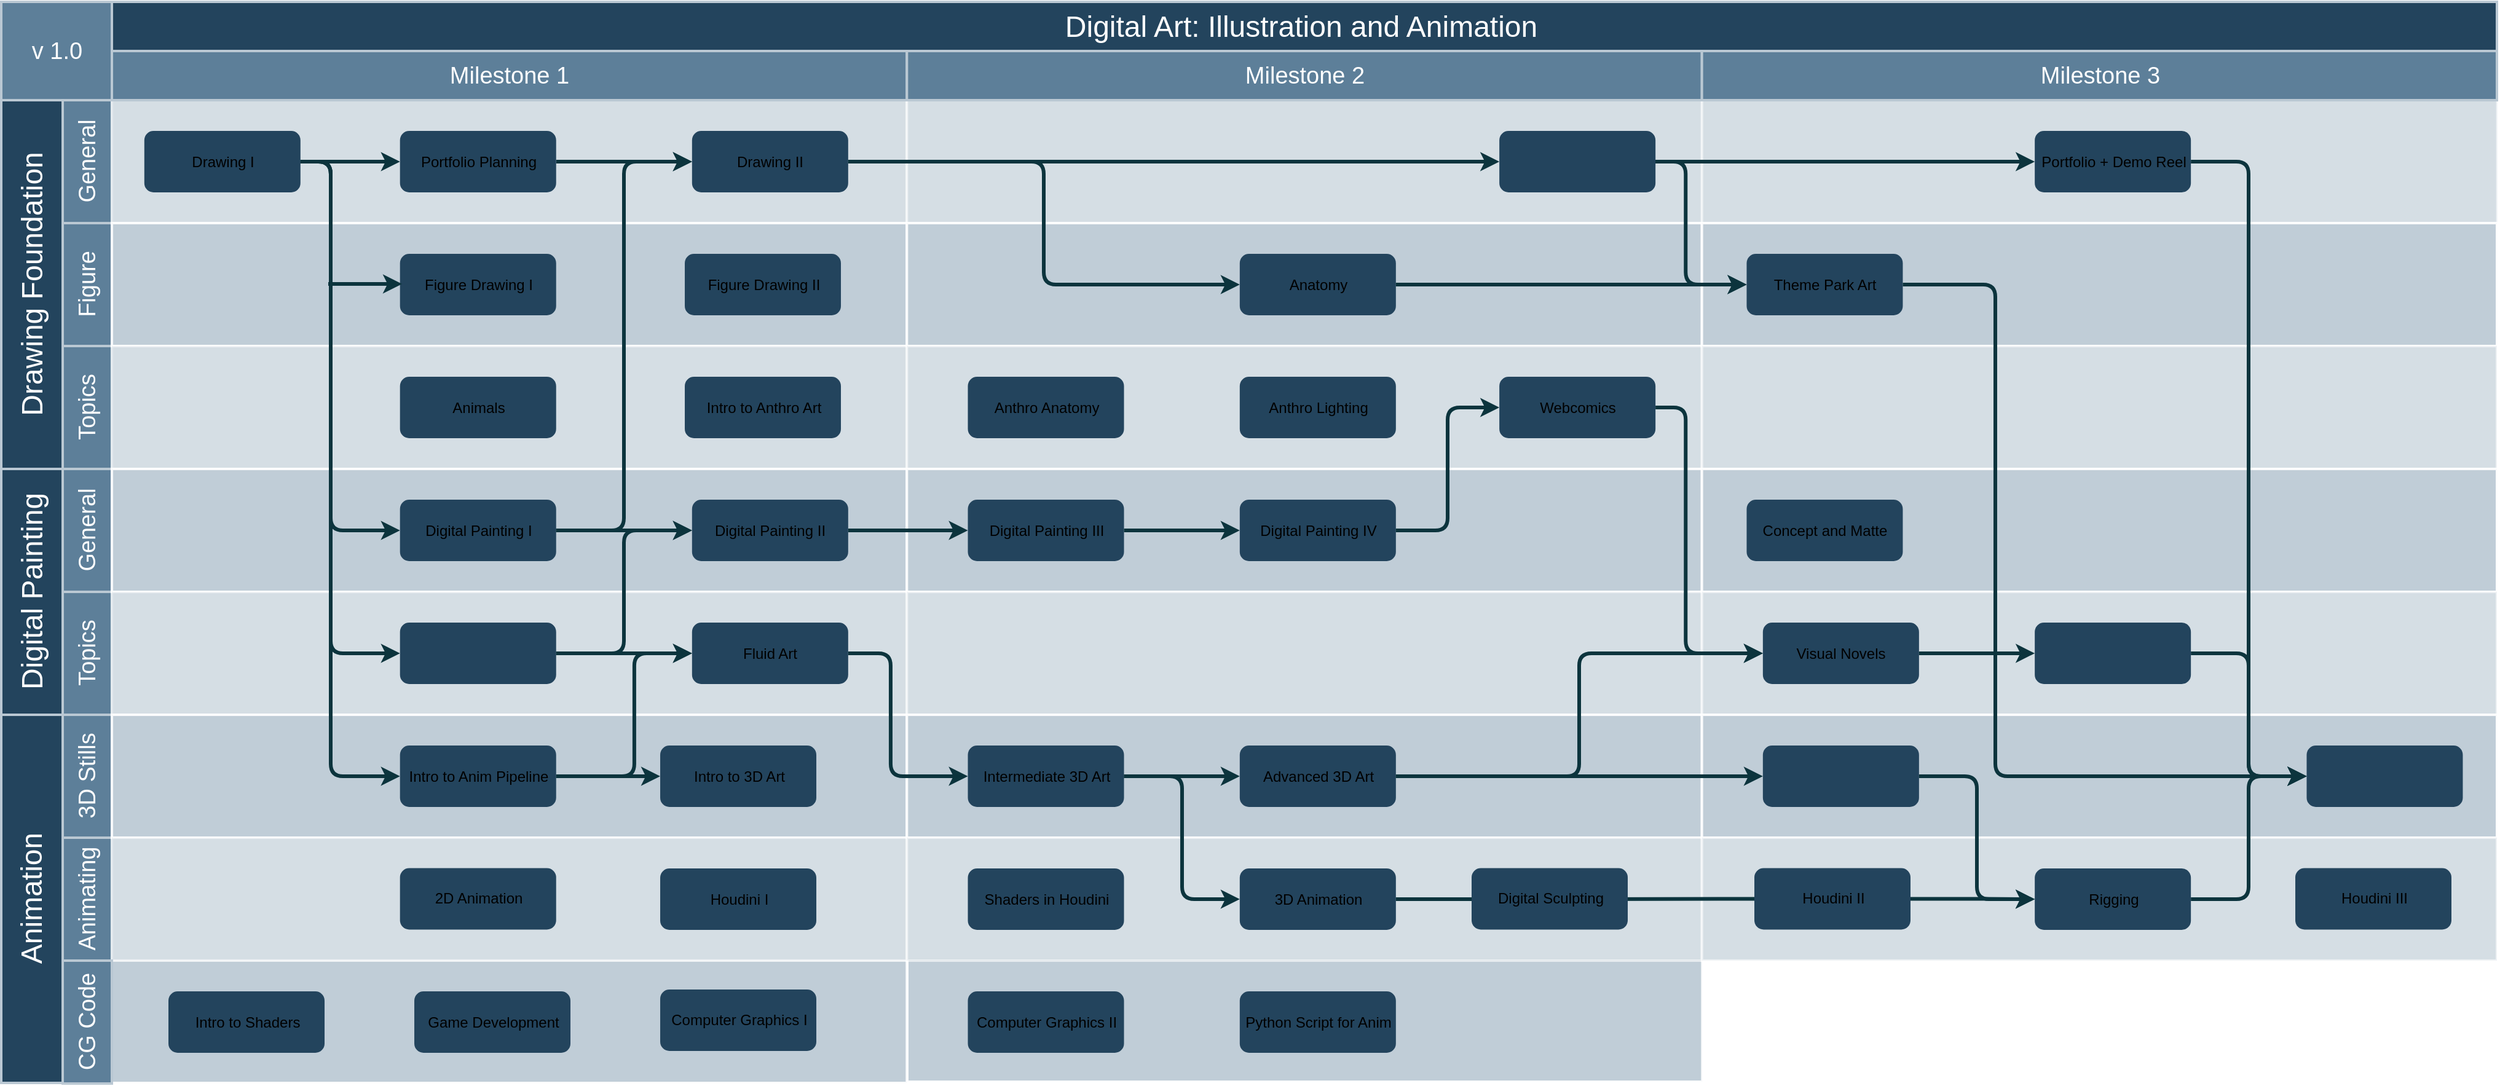 <mxfile version="21.0.6" type="github">
  <diagram id="6a731a19-8d31-9384-78a2-239565b7b9f0" name="Page-1">
    <mxGraphModel dx="793" dy="284" grid="1" gridSize="10" guides="1" tooltips="1" connect="1" arrows="1" fold="1" page="1" pageScale="1" pageWidth="1169" pageHeight="827" background="none" math="0" shadow="0">
      <root>
        <mxCell id="0" />
        <mxCell id="1" parent="0" />
        <mxCell id="CUlQ0DefaD_lUuv8uN2p-166" value="" style="strokeColor=#FFFFFF;fillColor=#BAC8D3;fontSize=18;strokeWidth=2;fontFamily=Helvetica;html=1;opacity=90;" vertex="1" parent="1">
          <mxGeometry x="891" y="1629" width="646.667" height="100" as="geometry" />
        </mxCell>
        <mxCell id="CUlQ0DefaD_lUuv8uN2p-161" value="" style="strokeColor=#FFFFFF;fillColor=#BAC8D3;fontSize=18;strokeWidth=2;fontFamily=Helvetica;html=1;opacity=90;" vertex="1" parent="1">
          <mxGeometry x="244" y="1630" width="646.667" height="100" as="geometry" />
        </mxCell>
        <mxCell id="56" value="Digital Art: Illustration and Animation" style="strokeColor=#BAC8D3;fillColor=#23445D;fontSize=24;strokeWidth=2;fontFamily=Helvetica;html=1;fontColor=#FFFFFF;fontStyle=0;spacingBottom=8;spacingRight=0;spacingLeft=83;" parent="1" vertex="1">
          <mxGeometry x="154" y="850.5" width="2030" height="49.5" as="geometry" />
        </mxCell>
        <mxCell id="57" value="Drawing Foundation" style="strokeColor=#BAC8D3;fillColor=#23445D;fontSize=24;strokeWidth=2;horizontal=0;fontFamily=Helvetica;html=1;fontColor=#FFFFFF;fontStyle=0" parent="1" vertex="1">
          <mxGeometry x="154" y="930.5" width="50" height="300" as="geometry" />
        </mxCell>
        <mxCell id="58" value="General" style="strokeColor=#BAC8D3;fillColor=#5d7f99;fontSize=19;strokeWidth=2;horizontal=0;fontFamily=Helvetica;html=1;labelBackgroundColor=none;fontColor=#FFFFFF;" parent="1" vertex="1">
          <mxGeometry x="204" y="930.5" width="40" height="100" as="geometry" />
        </mxCell>
        <mxCell id="59" value="v 1.0" style="strokeColor=#BAC8D3;fillColor=#5d7f99;fontSize=19;strokeWidth=2;fontFamily=Helvetica;html=1;labelBackgroundColor=none;fontColor=#FFFFFF;" parent="1" vertex="1">
          <mxGeometry x="154" y="850.5" width="90" height="80" as="geometry" />
        </mxCell>
        <mxCell id="60" value="Figure" style="strokeColor=#BAC8D3;fillColor=#5d7f99;fontSize=19;strokeWidth=2;horizontal=0;fontFamily=Helvetica;html=1;labelBackgroundColor=none;fontColor=#FFFFFF;" parent="1" vertex="1">
          <mxGeometry x="204" y="1030.5" width="40" height="100" as="geometry" />
        </mxCell>
        <mxCell id="61" value="Topics" style="strokeColor=#BAC8D3;fillColor=#5d7f99;fontSize=19;strokeWidth=2;horizontal=0;fontFamily=Helvetica;html=1;labelBackgroundColor=none;fontColor=#FFFFFF;" parent="1" vertex="1">
          <mxGeometry x="204" y="1130.5" width="40" height="100" as="geometry" />
        </mxCell>
        <mxCell id="62" value="Topics" style="strokeColor=#BAC8D3;fillColor=#5d7f99;fontSize=19;strokeWidth=2;horizontal=0;fontFamily=Helvetica;html=1;labelBackgroundColor=none;fontColor=#FFFFFF;" parent="1" vertex="1">
          <mxGeometry x="204" y="1330.5" width="40" height="100" as="geometry" />
        </mxCell>
        <mxCell id="63" value="General" style="strokeColor=#BAC8D3;fillColor=#5d7f99;fontSize=19;strokeWidth=2;horizontal=0;fontFamily=Helvetica;html=1;labelBackgroundColor=none;fontColor=#FFFFFF;" parent="1" vertex="1">
          <mxGeometry x="204" y="1230.5" width="40" height="100" as="geometry" />
        </mxCell>
        <mxCell id="64" value="Digital Painting" style="strokeColor=#BAC8D3;fillColor=#23445D;fontSize=24;strokeWidth=2;horizontal=0;fontFamily=Helvetica;html=1;fontColor=#FFFFFF;fontStyle=0" parent="1" vertex="1">
          <mxGeometry x="154" y="1230.5" width="50" height="200" as="geometry" />
        </mxCell>
        <mxCell id="65" value="Animating" style="strokeColor=#BAC8D3;fillColor=#5d7f99;fontSize=19;strokeWidth=2;horizontal=0;fontFamily=Helvetica;html=1;labelBackgroundColor=none;fontColor=#FFFFFF;" parent="1" vertex="1">
          <mxGeometry x="204" y="1530.5" width="40" height="100" as="geometry" />
        </mxCell>
        <mxCell id="66" value="3D Stills" style="strokeColor=#BAC8D3;fillColor=#5d7f99;fontSize=19;strokeWidth=2;horizontal=0;fontFamily=Helvetica;html=1;labelBackgroundColor=none;fontColor=#FFFFFF;" parent="1" vertex="1">
          <mxGeometry x="204" y="1430.5" width="40" height="100" as="geometry" />
        </mxCell>
        <mxCell id="67" value="Animation" style="strokeColor=#BAC8D3;fillColor=#23445D;fontSize=24;strokeWidth=2;horizontal=0;fontFamily=Helvetica;html=1;fontColor=#FFFFFF;fontStyle=0" parent="1" vertex="1">
          <mxGeometry x="154" y="1430.5" width="50" height="299.5" as="geometry" />
        </mxCell>
        <mxCell id="68" value="" style="strokeColor=#FFFFFF;fillColor=#BAC8D3;fontSize=18;strokeWidth=2;fontFamily=Helvetica;html=1;opacity=60;" parent="1" vertex="1">
          <mxGeometry x="244" y="930.5" width="646.667" height="100" as="geometry" />
        </mxCell>
        <mxCell id="69" value="" style="strokeColor=#FFFFFF;fillColor=#BAC8D3;fontSize=18;strokeWidth=2;fontFamily=Helvetica;html=1;opacity=90;" parent="1" vertex="1">
          <mxGeometry x="244" y="1030.5" width="646.667" height="100" as="geometry" />
        </mxCell>
        <mxCell id="70" value="" style="strokeColor=#FFFFFF;fillColor=#BAC8D3;fontSize=18;strokeWidth=2;fontFamily=Helvetica;html=1;opacity=60;" parent="1" vertex="1">
          <mxGeometry x="244" y="1130.5" width="646.667" height="100" as="geometry" />
        </mxCell>
        <mxCell id="71" value="" style="strokeColor=#FFFFFF;fillColor=#BAC8D3;fontSize=18;strokeWidth=2;fontFamily=Helvetica;html=1;opacity=90;" parent="1" vertex="1">
          <mxGeometry x="244" y="1230.5" width="646.667" height="100" as="geometry" />
        </mxCell>
        <mxCell id="72" value="" style="strokeColor=#FFFFFF;fillColor=#BAC8D3;fontSize=18;strokeWidth=2;fontFamily=Helvetica;html=1;opacity=60;" parent="1" vertex="1">
          <mxGeometry x="244" y="1330.5" width="646.667" height="100" as="geometry" />
        </mxCell>
        <mxCell id="73" value="" style="strokeColor=#FFFFFF;fillColor=#BAC8D3;fontSize=18;strokeWidth=2;fontFamily=Helvetica;html=1;opacity=90;" parent="1" vertex="1">
          <mxGeometry x="244" y="1430.5" width="646.667" height="100" as="geometry" />
        </mxCell>
        <mxCell id="74" value="" style="strokeColor=#FFFFFF;fillColor=#BAC8D3;fontSize=18;strokeWidth=2;fontFamily=Helvetica;html=1;opacity=60;" parent="1" vertex="1">
          <mxGeometry x="244" y="1530.5" width="646.667" height="100" as="geometry" />
        </mxCell>
        <mxCell id="75" value="" style="strokeColor=#FFFFFF;fillColor=#BAC8D3;fontSize=18;strokeWidth=2;fontFamily=Helvetica;html=1;opacity=60;" parent="1" vertex="1">
          <mxGeometry x="890.667" y="930.5" width="647" height="100" as="geometry" />
        </mxCell>
        <mxCell id="76" value="" style="strokeColor=#FFFFFF;fillColor=#BAC8D3;fontSize=18;strokeWidth=2;fontFamily=Helvetica;html=1;opacity=90;" parent="1" vertex="1">
          <mxGeometry x="890.667" y="1030.5" width="646.667" height="100" as="geometry" />
        </mxCell>
        <mxCell id="77" value="" style="strokeColor=#FFFFFF;fillColor=#BAC8D3;fontSize=18;strokeWidth=2;fontFamily=Helvetica;html=1;opacity=60;" parent="1" vertex="1">
          <mxGeometry x="890.667" y="1130.5" width="646.667" height="100" as="geometry" />
        </mxCell>
        <mxCell id="78" value="" style="strokeColor=#FFFFFF;fillColor=#BAC8D3;fontSize=18;strokeWidth=2;fontFamily=Helvetica;html=1;opacity=90;" parent="1" vertex="1">
          <mxGeometry x="890.667" y="1230.5" width="646.667" height="100" as="geometry" />
        </mxCell>
        <mxCell id="79" value="" style="strokeColor=#FFFFFF;fillColor=#BAC8D3;fontSize=18;strokeWidth=2;fontFamily=Helvetica;html=1;opacity=60;" parent="1" vertex="1">
          <mxGeometry x="890.667" y="1330.5" width="646.667" height="100" as="geometry" />
        </mxCell>
        <mxCell id="80" value="" style="strokeColor=#FFFFFF;fillColor=#BAC8D3;fontSize=18;strokeWidth=2;fontFamily=Helvetica;html=1;opacity=90;" parent="1" vertex="1">
          <mxGeometry x="890.667" y="1430.5" width="646.667" height="100" as="geometry" />
        </mxCell>
        <mxCell id="81" value="" style="strokeColor=#FFFFFF;fillColor=#BAC8D3;fontSize=18;strokeWidth=2;fontFamily=Helvetica;html=1;opacity=60;fontStyle=4" parent="1" vertex="1">
          <mxGeometry x="890.667" y="1530.5" width="646.667" height="100" as="geometry" />
        </mxCell>
        <mxCell id="82" value="" style="strokeColor=#FFFFFF;fillColor=#BAC8D3;fontSize=18;strokeWidth=2;fontFamily=Helvetica;html=1;opacity=60;" parent="1" vertex="1">
          <mxGeometry x="1537.333" y="930.5" width="647" height="100" as="geometry" />
        </mxCell>
        <mxCell id="83" value="" style="strokeColor=#FFFFFF;fillColor=#BAC8D3;fontSize=18;strokeWidth=2;fontFamily=Helvetica;html=1;opacity=90;" parent="1" vertex="1">
          <mxGeometry x="1537.333" y="1030.5" width="646.667" height="100" as="geometry" />
        </mxCell>
        <mxCell id="84" value="" style="strokeColor=#FFFFFF;fillColor=#BAC8D3;fontSize=18;strokeWidth=2;fontFamily=Helvetica;html=1;opacity=60;" parent="1" vertex="1">
          <mxGeometry x="1537.333" y="1130.5" width="646.667" height="100" as="geometry" />
        </mxCell>
        <mxCell id="85" value="" style="strokeColor=#FFFFFF;fillColor=#BAC8D3;fontSize=18;strokeWidth=2;fontFamily=Helvetica;html=1;opacity=90;" parent="1" vertex="1">
          <mxGeometry x="1537.333" y="1230.5" width="646.667" height="100" as="geometry" />
        </mxCell>
        <mxCell id="86" value="" style="strokeColor=#FFFFFF;fillColor=#BAC8D3;fontSize=18;strokeWidth=2;fontFamily=Helvetica;html=1;opacity=60;" parent="1" vertex="1">
          <mxGeometry x="1537.333" y="1330.5" width="646.667" height="100" as="geometry" />
        </mxCell>
        <mxCell id="87" value="" style="strokeColor=#FFFFFF;fillColor=#BAC8D3;fontSize=18;strokeWidth=2;fontFamily=Helvetica;html=1;opacity=90;" parent="1" vertex="1">
          <mxGeometry x="1537.333" y="1430.5" width="646.667" height="100" as="geometry" />
        </mxCell>
        <mxCell id="88" value="" style="strokeColor=#FFFFFF;fillColor=#BAC8D3;fontSize=18;strokeWidth=2;fontFamily=Helvetica;html=1;opacity=60;fontStyle=4" parent="1" vertex="1">
          <mxGeometry x="1537.333" y="1530.5" width="646.667" height="100" as="geometry" />
        </mxCell>
        <mxCell id="89" style="edgeStyle=orthogonalEdgeStyle;rounded=1;jumpStyle=none;html=1;exitX=1;exitY=0.5;entryX=0;entryY=0.5;labelBackgroundColor=#ffffff;startArrow=none;startFill=0;endArrow=classic;jettySize=auto;orthogonalLoop=1;strokeColor=#0C343D;strokeWidth=3;fontFamily=Helvetica;fontSize=11;fontColor=#000000;" parent="1" source="90" target="92" edge="1">
          <mxGeometry relative="1" as="geometry">
            <Array as="points">
              <mxPoint x="422" y="981" />
              <mxPoint x="422" y="1281" />
            </Array>
          </mxGeometry>
        </mxCell>
        <mxCell id="CUlQ0DefaD_lUuv8uN2p-147" style="edgeStyle=orthogonalEdgeStyle;rounded=1;orthogonalLoop=1;jettySize=auto;html=1;exitX=1;exitY=0.5;exitDx=0;exitDy=0;strokeWidth=3;strokeColor=#0C343D;" edge="1" parent="1" source="90" target="CUlQ0DefaD_lUuv8uN2p-145">
          <mxGeometry relative="1" as="geometry" />
        </mxCell>
        <mxCell id="90" value="Drawing I" style="rounded=1;fillColor=#23445D;strokeColor=none;strokeWidth=2;fontFamily=Helvetica;html=1;gradientColor=none;" parent="1" vertex="1">
          <mxGeometry x="270.395" y="955.5" width="127" height="50" as="geometry" />
        </mxCell>
        <mxCell id="91" value="Drawing II" style="rounded=1;fillColor=#23445D;strokeColor=none;strokeWidth=2;fontFamily=Helvetica;html=1;gradientColor=none;" parent="1" vertex="1">
          <mxGeometry x="715.905" y="955.5" width="127" height="50" as="geometry" />
        </mxCell>
        <mxCell id="92" value="Digital Painting I" style="rounded=1;fillColor=#23445D;strokeColor=none;strokeWidth=2;fontFamily=Helvetica;html=1;gradientColor=none;" parent="1" vertex="1">
          <mxGeometry x="478.354" y="1255.5" width="127" height="50" as="geometry" />
        </mxCell>
        <mxCell id="93" value="Digital Painting II" style="rounded=1;fillColor=#23445D;strokeColor=none;strokeWidth=2;fontFamily=Helvetica;html=1;gradientColor=none;" parent="1" vertex="1">
          <mxGeometry x="715.905" y="1255.5" width="127" height="50" as="geometry" />
        </mxCell>
        <mxCell id="94" value="Fluid Art" style="rounded=1;fillColor=#23445D;strokeColor=none;strokeWidth=2;fontFamily=Helvetica;html=1;gradientColor=none;" parent="1" vertex="1">
          <mxGeometry x="715.905" y="1355.5" width="127" height="50" as="geometry" />
        </mxCell>
        <mxCell id="CUlQ0DefaD_lUuv8uN2p-156" style="edgeStyle=orthogonalEdgeStyle;rounded=0;orthogonalLoop=1;jettySize=auto;html=1;entryX=0;entryY=0.5;entryDx=0;entryDy=0;strokeWidth=3;strokeColor=#0C343D;" edge="1" parent="1" source="95" target="CUlQ0DefaD_lUuv8uN2p-155">
          <mxGeometry relative="1" as="geometry" />
        </mxCell>
        <mxCell id="95" value="Intro to Anim Pipeline" style="rounded=1;fillColor=#23445D;strokeColor=none;strokeWidth=2;fontFamily=Helvetica;html=1;gradientColor=none;" parent="1" vertex="1">
          <mxGeometry x="478.354" y="1455.5" width="127" height="50" as="geometry" />
        </mxCell>
        <mxCell id="96" value="" style="rounded=1;fillColor=#23445D;strokeColor=none;strokeWidth=2;fontFamily=Helvetica;html=1;gradientColor=none;" parent="1" vertex="1">
          <mxGeometry x="478.354" y="1355.5" width="127" height="50" as="geometry" />
        </mxCell>
        <mxCell id="97" value="Anatomy" style="rounded=1;fillColor=#23445D;strokeColor=none;strokeWidth=2;fontFamily=Helvetica;html=1;gradientColor=none;" parent="1" vertex="1">
          <mxGeometry x="1161.415" y="1055.5" width="127" height="50" as="geometry" />
        </mxCell>
        <mxCell id="98" value="" style="rounded=1;fillColor=#23445D;strokeColor=none;strokeWidth=2;fontFamily=Helvetica;html=1;gradientColor=none;" parent="1" vertex="1">
          <mxGeometry x="1372.571" y="955.5" width="127" height="50" as="geometry" />
        </mxCell>
        <mxCell id="99" value="" style="rounded=1;fillColor=#23445D;strokeColor=none;strokeWidth=2;gradientColor=none;fontFamily=Helvetica;html=1;" parent="1" vertex="1">
          <mxGeometry x="2029.238" y="1455.5" width="127" height="50" as="geometry" />
        </mxCell>
        <mxCell id="100" value="Digital Painting IV" style="rounded=1;fillColor=#23445D;strokeColor=none;strokeWidth=2;fontFamily=Helvetica;html=1;gradientColor=none;" parent="1" vertex="1">
          <mxGeometry x="1161.415" y="1255.5" width="127" height="50" as="geometry" />
        </mxCell>
        <mxCell id="101" value="3D Animation" style="rounded=1;fillColor=#23445D;strokeColor=none;strokeWidth=2;fontFamily=Helvetica;html=1;gradientColor=none;" parent="1" vertex="1">
          <mxGeometry x="1161.415" y="1555.5" width="127" height="50" as="geometry" />
        </mxCell>
        <mxCell id="102" value="Intermediate 3D Art" style="rounded=1;fillColor=#23445D;strokeColor=none;strokeWidth=2;fontFamily=Helvetica;html=1;gradientColor=none;" parent="1" vertex="1">
          <mxGeometry x="940.259" y="1455.5" width="127" height="50" as="geometry" />
        </mxCell>
        <mxCell id="103" value="Advanced 3D Art" style="rounded=1;fillColor=#23445D;strokeColor=none;strokeWidth=2;fontFamily=Helvetica;html=1;gradientColor=none;" parent="1" vertex="1">
          <mxGeometry x="1161.415" y="1455.5" width="127" height="50" as="geometry" />
        </mxCell>
        <mxCell id="104" value="Digital Painting III" style="rounded=1;fillColor=#23445D;strokeColor=none;strokeWidth=2;fontFamily=Helvetica;html=1;gradientColor=none;" parent="1" vertex="1">
          <mxGeometry x="940.259" y="1255.5" width="127" height="50" as="geometry" />
        </mxCell>
        <mxCell id="105" value="Webcomics" style="rounded=1;fillColor=#23445D;strokeColor=none;strokeWidth=2;fontFamily=Helvetica;html=1;gradientColor=none;" parent="1" vertex="1">
          <mxGeometry x="1372.571" y="1155.5" width="127" height="50" as="geometry" />
        </mxCell>
        <mxCell id="106" value="Visual Novels" style="rounded=1;fillColor=#23445D;strokeColor=none;strokeWidth=2;gradientColor=none;fontFamily=Helvetica;html=1;" parent="1" vertex="1">
          <mxGeometry x="1586.925" y="1355.5" width="127" height="50" as="geometry" />
        </mxCell>
        <mxCell id="107" value="" style="rounded=1;fillColor=#23445D;strokeColor=none;strokeWidth=2;gradientColor=none;fontFamily=Helvetica;html=1;" parent="1" vertex="1">
          <mxGeometry x="1808.082" y="1355.5" width="127" height="50" as="geometry" />
        </mxCell>
        <mxCell id="108" value="Theme Park Art" style="rounded=1;fillColor=#23445D;strokeColor=none;strokeWidth=2;gradientColor=none;fontFamily=Helvetica;html=1;" parent="1" vertex="1">
          <mxGeometry x="1573.728" y="1055.5" width="127" height="50" as="geometry" />
        </mxCell>
        <mxCell id="109" value="" style="rounded=1;fillColor=#23445D;strokeColor=none;strokeWidth=2;gradientColor=none;fontFamily=Helvetica;html=1;" parent="1" vertex="1">
          <mxGeometry x="1586.925" y="1455.5" width="127" height="50" as="geometry" />
        </mxCell>
        <mxCell id="110" value="Rigging" style="rounded=1;fillColor=#23445D;strokeColor=none;strokeWidth=2;gradientColor=none;fontFamily=Helvetica;html=1;" parent="1" vertex="1">
          <mxGeometry x="1808.082" y="1555.5" width="127" height="50" as="geometry" />
        </mxCell>
        <mxCell id="111" value="Portfolio + Demo Reel" style="rounded=1;fillColor=#23445D;strokeColor=none;strokeWidth=2;gradientColor=none;fontFamily=Helvetica;html=1;" parent="1" vertex="1">
          <mxGeometry x="1808.082" y="955.5" width="127" height="50" as="geometry" />
        </mxCell>
        <mxCell id="112" value="" style="edgeStyle=elbowEdgeStyle;elbow=horizontal;strokeWidth=3;strokeColor=#0C343D;fontFamily=Helvetica;html=1;" parent="1" source="90" target="96" edge="1">
          <mxGeometry x="6.449" y="830.5" width="131.973" height="100" as="geometry">
            <mxPoint x="6.449" y="930.5" as="sourcePoint" />
            <mxPoint x="138.422" y="830.5" as="targetPoint" />
            <Array as="points">
              <mxPoint x="422" y="1193.5" />
            </Array>
          </mxGeometry>
        </mxCell>
        <mxCell id="113" value="" style="edgeStyle=elbowEdgeStyle;elbow=horizontal;strokeWidth=3;strokeColor=#0C343D;fontFamily=Helvetica;html=1;" parent="1" source="90" target="95" edge="1">
          <mxGeometry x="6.449" y="830.5" width="131.973" height="100" as="geometry">
            <mxPoint x="6.449" y="930.5" as="sourcePoint" />
            <mxPoint x="138.422" y="830.5" as="targetPoint" />
            <Array as="points">
              <mxPoint x="422" y="1102.5" />
            </Array>
          </mxGeometry>
        </mxCell>
        <mxCell id="114" value="" style="edgeStyle=elbowEdgeStyle;elbow=horizontal;strokeWidth=3;strokeColor=#0C343D;fontFamily=Helvetica;html=1;" parent="1" source="92" target="91" edge="1">
          <mxGeometry x="6.449" y="830.5" width="131.973" height="100" as="geometry">
            <mxPoint x="6.449" y="930.5" as="sourcePoint" />
            <mxPoint x="138.422" y="830.5" as="targetPoint" />
          </mxGeometry>
        </mxCell>
        <mxCell id="115" value="" style="edgeStyle=elbowEdgeStyle;elbow=horizontal;strokeWidth=3;strokeColor=#0C343D;fontFamily=Helvetica;html=1;" parent="1" source="92" target="93" edge="1">
          <mxGeometry x="6.449" y="830.5" width="131.973" height="100" as="geometry">
            <mxPoint x="6.449" y="930.5" as="sourcePoint" />
            <mxPoint x="138.422" y="830.5" as="targetPoint" />
          </mxGeometry>
        </mxCell>
        <mxCell id="116" value="" style="edgeStyle=elbowEdgeStyle;elbow=horizontal;strokeWidth=3;strokeColor=#0C343D;fontFamily=Helvetica;html=1;" parent="1" source="96" target="93" edge="1">
          <mxGeometry x="6.449" y="830.5" width="131.973" height="100" as="geometry">
            <mxPoint x="6.449" y="930.5" as="sourcePoint" />
            <mxPoint x="138.422" y="830.5" as="targetPoint" />
          </mxGeometry>
        </mxCell>
        <mxCell id="117" value="" style="edgeStyle=elbowEdgeStyle;elbow=horizontal;strokeWidth=3;strokeColor=#0C343D;fontFamily=Helvetica;html=1;" parent="1" source="96" target="94" edge="1">
          <mxGeometry x="6.449" y="830.5" width="131.973" height="100" as="geometry">
            <mxPoint x="6.449" y="930.5" as="sourcePoint" />
            <mxPoint x="138.422" y="830.5" as="targetPoint" />
          </mxGeometry>
        </mxCell>
        <mxCell id="118" value="" style="edgeStyle=elbowEdgeStyle;elbow=horizontal;strokeWidth=3;strokeColor=#0C343D;fontFamily=Helvetica;html=1;" parent="1" source="95" target="94" edge="1">
          <mxGeometry x="6.449" y="830.5" width="131.973" height="100" as="geometry">
            <mxPoint x="6.449" y="930.5" as="sourcePoint" />
            <mxPoint x="138.422" y="830.5" as="targetPoint" />
            <Array as="points">
              <mxPoint x="668.952" y="1434.5" />
            </Array>
          </mxGeometry>
        </mxCell>
        <mxCell id="119" value="" style="edgeStyle=elbowEdgeStyle;elbow=horizontal;strokeWidth=3;strokeColor=#0C343D;fontFamily=Helvetica;html=1;" parent="1" source="91" target="97" edge="1">
          <mxGeometry x="6.449" y="830.5" width="131.973" height="100" as="geometry">
            <mxPoint x="6.449" y="930.5" as="sourcePoint" />
            <mxPoint x="138.422" y="830.5" as="targetPoint" />
          </mxGeometry>
        </mxCell>
        <mxCell id="120" value="" style="edgeStyle=elbowEdgeStyle;elbow=horizontal;strokeWidth=3;strokeColor=#0C343D;fontFamily=Helvetica;html=1;" parent="1" source="93" target="104" edge="1">
          <mxGeometry x="6.449" y="830.5" width="131.973" height="100" as="geometry">
            <mxPoint x="6.449" y="930.5" as="sourcePoint" />
            <mxPoint x="138.422" y="830.5" as="targetPoint" />
          </mxGeometry>
        </mxCell>
        <mxCell id="121" value="" style="edgeStyle=elbowEdgeStyle;elbow=horizontal;strokeWidth=3;strokeColor=#0C343D;fontFamily=Helvetica;html=1;" parent="1" source="104" target="100" edge="1">
          <mxGeometry x="6.449" y="830.5" width="131.973" height="100" as="geometry">
            <mxPoint x="6.449" y="930.5" as="sourcePoint" />
            <mxPoint x="138.422" y="830.5" as="targetPoint" />
          </mxGeometry>
        </mxCell>
        <mxCell id="122" value="" style="edgeStyle=elbowEdgeStyle;elbow=horizontal;strokeWidth=3;strokeColor=#0C343D;fontFamily=Helvetica;html=1;" parent="1" source="91" target="98" edge="1">
          <mxGeometry x="6.449" y="830.5" width="131.973" height="100" as="geometry">
            <mxPoint x="6.449" y="930.5" as="sourcePoint" />
            <mxPoint x="138.422" y="830.5" as="targetPoint" />
          </mxGeometry>
        </mxCell>
        <mxCell id="123" value="" style="edgeStyle=elbowEdgeStyle;elbow=horizontal;strokeWidth=3;strokeColor=#0C343D;fontFamily=Helvetica;html=1;" parent="1" source="94" target="102" edge="1">
          <mxGeometry x="6.449" y="830.5" width="131.973" height="100" as="geometry">
            <mxPoint x="6.449" y="930.5" as="sourcePoint" />
            <mxPoint x="138.422" y="830.5" as="targetPoint" />
            <Array as="points">
              <mxPoint x="877.469" y="1430.5" />
            </Array>
          </mxGeometry>
        </mxCell>
        <mxCell id="124" value="" style="edgeStyle=elbowEdgeStyle;elbow=horizontal;strokeWidth=3;strokeColor=#0C343D;fontFamily=Helvetica;html=1;" parent="1" source="102" target="103" edge="1">
          <mxGeometry x="6.449" y="830.5" width="131.973" height="100" as="geometry">
            <mxPoint x="6.449" y="930.5" as="sourcePoint" />
            <mxPoint x="138.422" y="830.5" as="targetPoint" />
          </mxGeometry>
        </mxCell>
        <mxCell id="125" value="" style="edgeStyle=elbowEdgeStyle;elbow=horizontal;strokeWidth=3;strokeColor=#0C343D;fontFamily=Helvetica;html=1;" parent="1" source="102" target="101" edge="1">
          <mxGeometry x="6.449" y="830.5" width="131.973" height="100" as="geometry">
            <mxPoint x="6.449" y="930.5" as="sourcePoint" />
            <mxPoint x="138.422" y="830.5" as="targetPoint" />
          </mxGeometry>
        </mxCell>
        <mxCell id="126" value="" style="edgeStyle=elbowEdgeStyle;elbow=horizontal;strokeWidth=3;strokeColor=#0C343D;fontFamily=Helvetica;html=1;startArrow=none;" parent="1" source="CUlQ0DefaD_lUuv8uN2p-176" target="110" edge="1">
          <mxGeometry x="6.449" y="830.5" width="131.973" height="100" as="geometry">
            <mxPoint x="6.449" y="930.5" as="sourcePoint" />
            <mxPoint x="138.422" y="830.5" as="targetPoint" />
          </mxGeometry>
        </mxCell>
        <mxCell id="127" value="" style="edgeStyle=elbowEdgeStyle;elbow=horizontal;strokeWidth=3;strokeColor=#0C343D;fontFamily=Helvetica;html=1;" parent="1" source="110" target="99" edge="1">
          <mxGeometry x="6.449" y="830.5" width="131.973" height="100" as="geometry">
            <mxPoint x="6.449" y="930.5" as="sourcePoint" />
            <mxPoint x="138.422" y="830.5" as="targetPoint" />
          </mxGeometry>
        </mxCell>
        <mxCell id="128" value="" style="edgeStyle=elbowEdgeStyle;elbow=horizontal;strokeWidth=3;strokeColor=#0C343D;fontFamily=Helvetica;html=1;" parent="1" source="108" target="99" edge="1">
          <mxGeometry x="6.449" y="830.5" width="131.973" height="100" as="geometry">
            <mxPoint x="6.449" y="930.5" as="sourcePoint" />
            <mxPoint x="138.422" y="830.5" as="targetPoint" />
            <Array as="points">
              <mxPoint x="1776" y="1280.5" />
            </Array>
          </mxGeometry>
        </mxCell>
        <mxCell id="129" value="" style="edgeStyle=elbowEdgeStyle;elbow=horizontal;strokeWidth=3;strokeColor=#0C343D;fontFamily=Helvetica;html=1;" parent="1" source="109" target="110" edge="1">
          <mxGeometry x="6.449" y="830.5" width="131.973" height="100" as="geometry">
            <mxPoint x="6.449" y="930.5" as="sourcePoint" />
            <mxPoint x="138.422" y="830.5" as="targetPoint" />
          </mxGeometry>
        </mxCell>
        <mxCell id="130" value="" style="edgeStyle=elbowEdgeStyle;elbow=horizontal;strokeWidth=3;strokeColor=#0C343D;fontFamily=Helvetica;html=1;" parent="1" source="103" target="106" edge="1">
          <mxGeometry x="6.449" y="830.5" width="131.973" height="100" as="geometry">
            <mxPoint x="6.449" y="930.5" as="sourcePoint" />
            <mxPoint x="138.422" y="830.5" as="targetPoint" />
          </mxGeometry>
        </mxCell>
        <mxCell id="131" value="" style="edgeStyle=elbowEdgeStyle;elbow=horizontal;strokeWidth=3;strokeColor=#0C343D;fontFamily=Helvetica;html=1;" parent="1" source="103" target="109" edge="1">
          <mxGeometry x="6.449" y="830.5" width="131.973" height="100" as="geometry">
            <mxPoint x="6.449" y="930.5" as="sourcePoint" />
            <mxPoint x="138.422" y="830.5" as="targetPoint" />
          </mxGeometry>
        </mxCell>
        <mxCell id="132" value="" style="edgeStyle=elbowEdgeStyle;elbow=horizontal;strokeWidth=3;strokeColor=#0C343D;fontFamily=Helvetica;html=1;" parent="1" source="100" target="105" edge="1">
          <mxGeometry x="6.449" y="830.5" width="131.973" height="100" as="geometry">
            <mxPoint x="6.449" y="930.5" as="sourcePoint" />
            <mxPoint x="138.422" y="830.5" as="targetPoint" />
          </mxGeometry>
        </mxCell>
        <mxCell id="133" value="" style="edgeStyle=elbowEdgeStyle;elbow=horizontal;strokeWidth=3;strokeColor=#0C343D;fontFamily=Helvetica;html=1;" parent="1" source="97" target="108" edge="1">
          <mxGeometry x="6.449" y="830.5" width="131.973" height="100" as="geometry">
            <mxPoint x="6.449" y="930.5" as="sourcePoint" />
            <mxPoint x="138.422" y="830.5" as="targetPoint" />
          </mxGeometry>
        </mxCell>
        <mxCell id="134" value="" style="edgeStyle=elbowEdgeStyle;elbow=horizontal;strokeWidth=3;strokeColor=#0C343D;fontFamily=Helvetica;html=1;" parent="1" source="98" target="108" edge="1">
          <mxGeometry x="6.449" y="830.5" width="131.973" height="100" as="geometry">
            <mxPoint x="6.449" y="930.5" as="sourcePoint" />
            <mxPoint x="138.422" y="830.5" as="targetPoint" />
            <Array as="points">
              <mxPoint x="1524.136" y="1030.5" />
            </Array>
          </mxGeometry>
        </mxCell>
        <mxCell id="135" value="" style="edgeStyle=elbowEdgeStyle;elbow=horizontal;strokeWidth=3;strokeColor=#0C343D;fontFamily=Helvetica;html=1;" parent="1" source="98" target="111" edge="1">
          <mxGeometry x="6.449" y="830.5" width="131.973" height="100" as="geometry">
            <mxPoint x="6.449" y="930.5" as="sourcePoint" />
            <mxPoint x="138.422" y="830.5" as="targetPoint" />
          </mxGeometry>
        </mxCell>
        <mxCell id="136" value="" style="edgeStyle=elbowEdgeStyle;elbow=horizontal;strokeWidth=3;strokeColor=#0C343D;fontFamily=Helvetica;html=1;" parent="1" source="111" target="99" edge="1">
          <mxGeometry x="6.449" y="830.5" width="131.973" height="100" as="geometry">
            <mxPoint x="6.449" y="930.5" as="sourcePoint" />
            <mxPoint x="138.422" y="830.5" as="targetPoint" />
          </mxGeometry>
        </mxCell>
        <mxCell id="137" value="" style="edgeStyle=elbowEdgeStyle;elbow=horizontal;strokeWidth=3;strokeColor=#0C343D;fontFamily=Helvetica;html=1;" parent="1" source="107" target="99" edge="1">
          <mxGeometry x="6.449" y="830.5" width="131.973" height="100" as="geometry">
            <mxPoint x="6.449" y="930.5" as="sourcePoint" />
            <mxPoint x="138.422" y="830.5" as="targetPoint" />
          </mxGeometry>
        </mxCell>
        <mxCell id="138" value="" style="edgeStyle=elbowEdgeStyle;elbow=horizontal;strokeWidth=3;strokeColor=#0C343D;fontFamily=Helvetica;html=1;" parent="1" source="106" target="107" edge="1">
          <mxGeometry x="6.449" y="830.5" width="131.973" height="100" as="geometry">
            <mxPoint x="6.449" y="930.5" as="sourcePoint" />
            <mxPoint x="138.422" y="830.5" as="targetPoint" />
          </mxGeometry>
        </mxCell>
        <mxCell id="139" value="" style="edgeStyle=elbowEdgeStyle;elbow=horizontal;strokeWidth=3;strokeColor=#0C343D;fontFamily=Helvetica;html=1;" parent="1" source="105" target="106" edge="1">
          <mxGeometry x="6.449" y="830.5" width="131.973" height="100" as="geometry">
            <mxPoint x="6.449" y="930.5" as="sourcePoint" />
            <mxPoint x="138.422" y="830.5" as="targetPoint" />
            <Array as="points">
              <mxPoint x="1524.136" y="1280.5" />
            </Array>
          </mxGeometry>
        </mxCell>
        <mxCell id="140" value="" style="group" parent="1" vertex="1" connectable="0">
          <mxGeometry x="244" y="890.5" width="646.667" height="40" as="geometry" />
        </mxCell>
        <mxCell id="141" value="Milestone 1" style="strokeColor=#BAC8D3;fillColor=#5d7f99;fontSize=19;strokeWidth=2;fontFamily=Helvetica;html=1;labelBackgroundColor=none;fontColor=#FFFFFF;" parent="140" vertex="1">
          <mxGeometry width="646.666" height="40" as="geometry" />
        </mxCell>
        <mxCell id="142" value="Milestone 2" style="strokeColor=#BAC8D3;fillColor=#5d7f99;fontSize=19;strokeWidth=2;fontFamily=Helvetica;html=1;labelBackgroundColor=none;fontColor=#FFFFFF;" parent="140" vertex="1">
          <mxGeometry x="646.666" width="646.666" height="40" as="geometry" />
        </mxCell>
        <mxCell id="143" value="Milestone 3" style="strokeColor=#BAC8D3;fillColor=#5d7f99;fontSize=19;strokeWidth=2;fontFamily=Helvetica;html=1;labelBackgroundColor=none;fontColor=#FFFFFF;" parent="140" vertex="1">
          <mxGeometry x="1293.331" width="646.667" height="40" as="geometry" />
        </mxCell>
        <mxCell id="CUlQ0DefaD_lUuv8uN2p-153" value="" style="edgeStyle=orthogonalEdgeStyle;rounded=0;orthogonalLoop=1;jettySize=auto;html=1;strokeWidth=3;strokeColor=#0C343D;" edge="1" parent="1" source="CUlQ0DefaD_lUuv8uN2p-145" target="91">
          <mxGeometry relative="1" as="geometry" />
        </mxCell>
        <mxCell id="CUlQ0DefaD_lUuv8uN2p-145" value="Portfolio Planning" style="rounded=1;fillColor=#23445D;strokeColor=none;strokeWidth=2;fontFamily=Helvetica;html=1;gradientColor=none;" vertex="1" parent="1">
          <mxGeometry x="478.355" y="955.5" width="127" height="50" as="geometry" />
        </mxCell>
        <mxCell id="CUlQ0DefaD_lUuv8uN2p-148" value="Figure Drawing I" style="rounded=1;fillColor=#23445D;strokeColor=none;strokeWidth=2;fontFamily=Helvetica;html=1;gradientColor=none;" vertex="1" parent="1">
          <mxGeometry x="478.354" y="1055.5" width="127" height="50" as="geometry" />
        </mxCell>
        <mxCell id="CUlQ0DefaD_lUuv8uN2p-152" style="edgeStyle=orthogonalEdgeStyle;rounded=1;orthogonalLoop=1;jettySize=auto;html=1;strokeWidth=3;strokeColor=#0C343D;" edge="1" parent="1">
          <mxGeometry relative="1" as="geometry">
            <mxPoint x="420" y="1080" as="sourcePoint" />
            <mxPoint x="480" y="1080" as="targetPoint" />
          </mxGeometry>
        </mxCell>
        <mxCell id="CUlQ0DefaD_lUuv8uN2p-154" value="Intro to Shaders" style="rounded=1;fillColor=#23445D;strokeColor=none;strokeWidth=2;fontFamily=Helvetica;html=1;gradientColor=none;" vertex="1" parent="1">
          <mxGeometry x="290.004" y="1655.5" width="127" height="50" as="geometry" />
        </mxCell>
        <mxCell id="CUlQ0DefaD_lUuv8uN2p-155" value="Intro to 3D Art" style="rounded=1;fillColor=#23445D;strokeColor=none;strokeWidth=2;fontFamily=Helvetica;html=1;gradientColor=none;" vertex="1" parent="1">
          <mxGeometry x="690.004" y="1455.5" width="127" height="50" as="geometry" />
        </mxCell>
        <mxCell id="CUlQ0DefaD_lUuv8uN2p-157" value="Shaders in Houdini" style="rounded=1;fillColor=#23445D;strokeColor=none;strokeWidth=2;fontFamily=Helvetica;html=1;gradientColor=none;" vertex="1" parent="1">
          <mxGeometry x="940.254" y="1555.5" width="127" height="50" as="geometry" />
        </mxCell>
        <mxCell id="CUlQ0DefaD_lUuv8uN2p-158" value="Computer Graphics I" style="rounded=1;fillColor=#23445D;strokeColor=none;strokeWidth=2;fontFamily=Helvetica;html=1;gradientColor=none;" vertex="1" parent="1">
          <mxGeometry x="690.004" y="1654" width="127" height="50" as="geometry" />
        </mxCell>
        <mxCell id="CUlQ0DefaD_lUuv8uN2p-159" value="Computer Graphics II" style="rounded=1;fillColor=#23445D;strokeColor=none;strokeWidth=2;fontFamily=Helvetica;html=1;gradientColor=none;" vertex="1" parent="1">
          <mxGeometry x="940.254" y="1655.5" width="127" height="50" as="geometry" />
        </mxCell>
        <mxCell id="CUlQ0DefaD_lUuv8uN2p-160" value="CG Code" style="strokeColor=#BAC8D3;fillColor=#5d7f99;fontSize=19;strokeWidth=2;horizontal=0;fontFamily=Helvetica;html=1;labelBackgroundColor=none;fontColor=#FFFFFF;" vertex="1" parent="1">
          <mxGeometry x="204" y="1630.5" width="40" height="100" as="geometry" />
        </mxCell>
        <mxCell id="CUlQ0DefaD_lUuv8uN2p-162" value="Figure Drawing II" style="rounded=1;fillColor=#23445D;strokeColor=none;strokeWidth=2;fontFamily=Helvetica;html=1;gradientColor=none;" vertex="1" parent="1">
          <mxGeometry x="710.004" y="1055.5" width="127" height="50" as="geometry" />
        </mxCell>
        <mxCell id="CUlQ0DefaD_lUuv8uN2p-165" value="Game Development" style="rounded=1;fillColor=#23445D;strokeColor=none;strokeWidth=2;fontFamily=Helvetica;html=1;gradientColor=none;" vertex="1" parent="1">
          <mxGeometry x="490.004" y="1655.5" width="127" height="50" as="geometry" />
        </mxCell>
        <mxCell id="CUlQ0DefaD_lUuv8uN2p-168" value="Animals" style="rounded=1;fillColor=#23445D;strokeColor=none;strokeWidth=2;fontFamily=Helvetica;html=1;gradientColor=none;" vertex="1" parent="1">
          <mxGeometry x="478.354" y="1155.5" width="127" height="50" as="geometry" />
        </mxCell>
        <mxCell id="CUlQ0DefaD_lUuv8uN2p-169" value="Intro to Anthro Art" style="rounded=1;fillColor=#23445D;strokeColor=none;strokeWidth=2;fontFamily=Helvetica;html=1;gradientColor=none;" vertex="1" parent="1">
          <mxGeometry x="710.004" y="1155.5" width="127" height="50" as="geometry" />
        </mxCell>
        <mxCell id="CUlQ0DefaD_lUuv8uN2p-170" value="2D Animation" style="rounded=1;fillColor=#23445D;strokeColor=none;strokeWidth=2;fontFamily=Helvetica;html=1;gradientColor=none;" vertex="1" parent="1">
          <mxGeometry x="478.354" y="1555.25" width="127" height="50" as="geometry" />
        </mxCell>
        <mxCell id="CUlQ0DefaD_lUuv8uN2p-171" value="Houdini I" style="rounded=1;fillColor=#23445D;strokeColor=none;strokeWidth=2;fontFamily=Helvetica;html=1;gradientColor=none;" vertex="1" parent="1">
          <mxGeometry x="690.004" y="1555.5" width="127" height="50" as="geometry" />
        </mxCell>
        <mxCell id="CUlQ0DefaD_lUuv8uN2p-172" value="Anthro Anatomy" style="rounded=1;fillColor=#23445D;strokeColor=none;strokeWidth=2;fontFamily=Helvetica;html=1;gradientColor=none;" vertex="1" parent="1">
          <mxGeometry x="940.254" y="1155.5" width="127" height="50" as="geometry" />
        </mxCell>
        <mxCell id="CUlQ0DefaD_lUuv8uN2p-173" value="Anthro Lighting" style="rounded=1;fillColor=#23445D;strokeColor=none;strokeWidth=2;fontFamily=Helvetica;html=1;gradientColor=none;" vertex="1" parent="1">
          <mxGeometry x="1161.414" y="1155.5" width="127" height="50" as="geometry" />
        </mxCell>
        <mxCell id="CUlQ0DefaD_lUuv8uN2p-174" value="Concept and Matte" style="rounded=1;fillColor=#23445D;strokeColor=none;strokeWidth=2;fontFamily=Helvetica;html=1;gradientColor=none;" vertex="1" parent="1">
          <mxGeometry x="1573.725" y="1255.5" width="127" height="50" as="geometry" />
        </mxCell>
        <mxCell id="CUlQ0DefaD_lUuv8uN2p-175" value="Python Script for Anim" style="rounded=1;fillColor=#23445D;strokeColor=none;strokeWidth=2;fontFamily=Helvetica;html=1;gradientColor=none;" vertex="1" parent="1">
          <mxGeometry x="1161.414" y="1655.5" width="127" height="50" as="geometry" />
        </mxCell>
        <mxCell id="CUlQ0DefaD_lUuv8uN2p-177" value="" style="edgeStyle=elbowEdgeStyle;elbow=horizontal;strokeWidth=3;strokeColor=#0C343D;fontFamily=Helvetica;html=1;endArrow=none;" edge="1" parent="1" source="101" target="CUlQ0DefaD_lUuv8uN2p-176">
          <mxGeometry x="6.449" y="830.5" width="131.973" height="100" as="geometry">
            <mxPoint x="1288" y="1581" as="sourcePoint" />
            <mxPoint x="1808" y="1581" as="targetPoint" />
          </mxGeometry>
        </mxCell>
        <mxCell id="CUlQ0DefaD_lUuv8uN2p-176" value="Houdini II" style="rounded=1;fillColor=#23445D;strokeColor=none;strokeWidth=2;fontFamily=Helvetica;html=1;gradientColor=none;" vertex="1" parent="1">
          <mxGeometry x="1580.005" y="1555.25" width="127" height="50" as="geometry" />
        </mxCell>
        <mxCell id="CUlQ0DefaD_lUuv8uN2p-178" value="Digital Sculpting" style="rounded=1;fillColor=#23445D;strokeColor=none;strokeWidth=2;fontFamily=Helvetica;html=1;gradientColor=none;" vertex="1" parent="1">
          <mxGeometry x="1350.005" y="1555.25" width="127" height="50" as="geometry" />
        </mxCell>
        <mxCell id="CUlQ0DefaD_lUuv8uN2p-179" value="Houdini III" style="rounded=1;fillColor=#23445D;strokeColor=none;strokeWidth=2;gradientColor=none;fontFamily=Helvetica;html=1;" vertex="1" parent="1">
          <mxGeometry x="2020.002" y="1555.25" width="127" height="50" as="geometry" />
        </mxCell>
      </root>
    </mxGraphModel>
  </diagram>
</mxfile>

